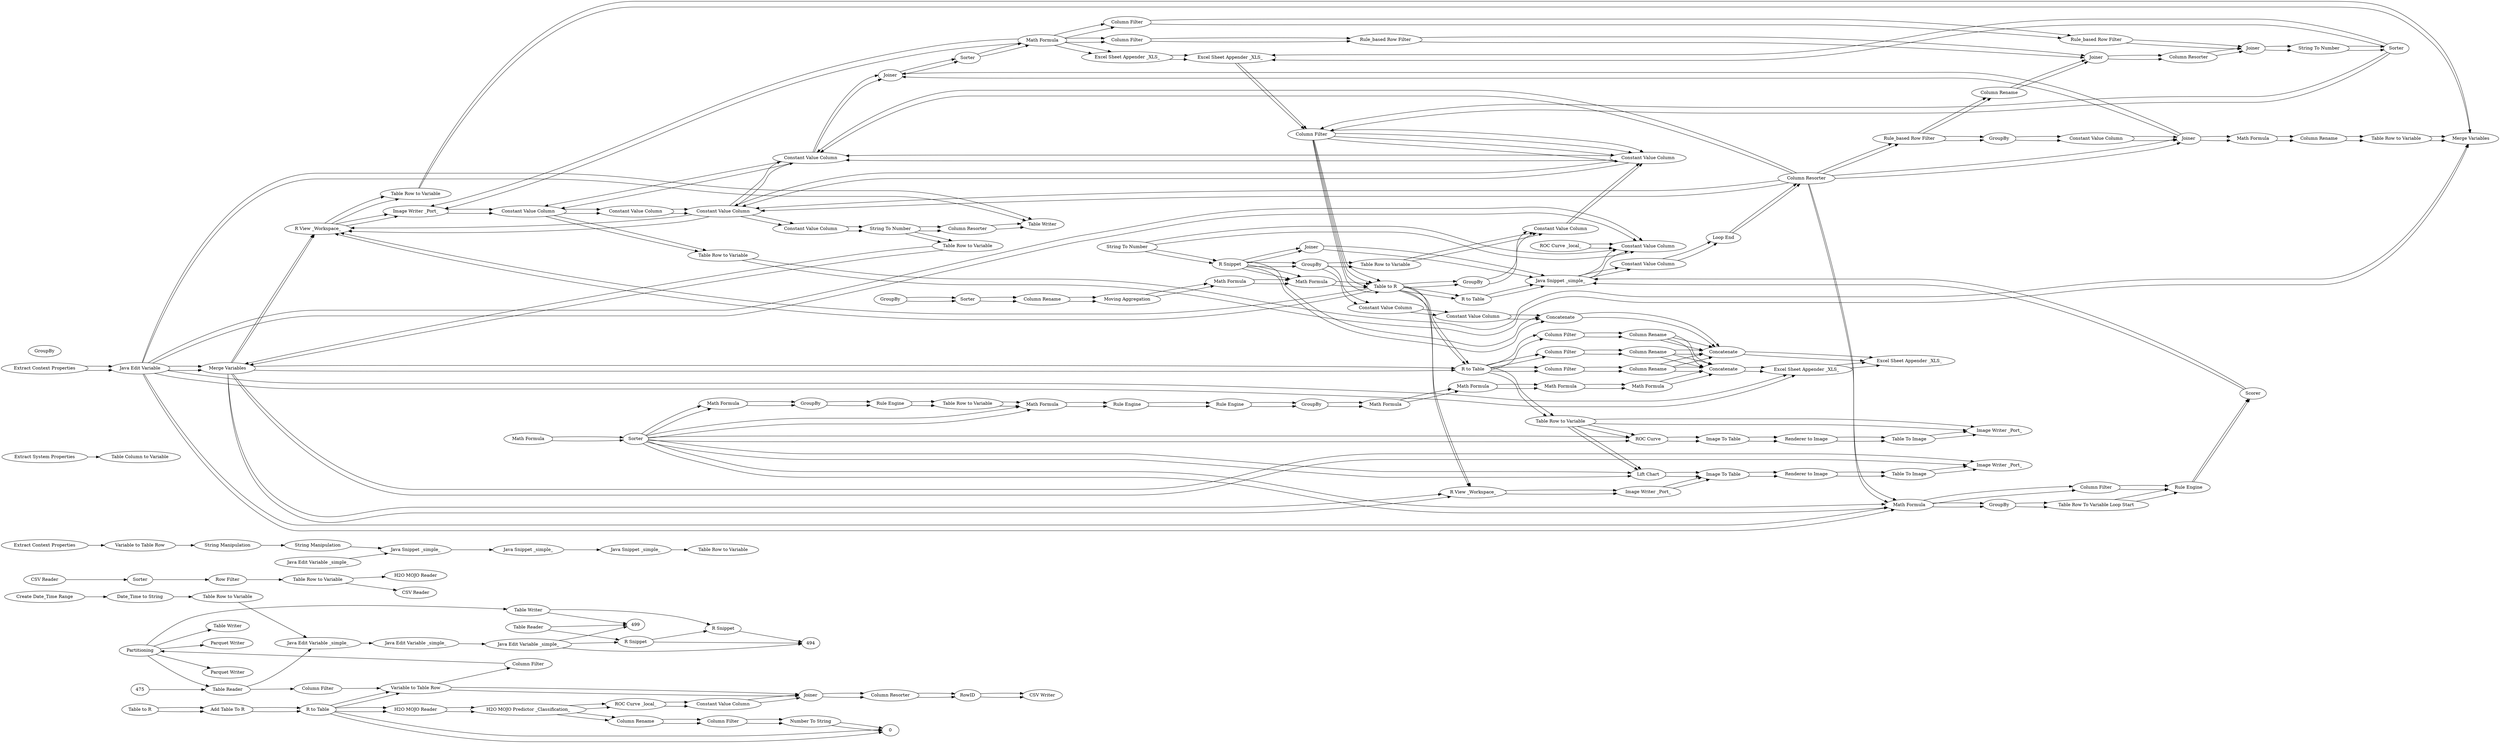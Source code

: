 digraph {
	6 [label="Create Date_Time Range"]
	25 [label="Date_Time to String"]
	26 [label="Table Row to Variable"]
	63 [label="Table Reader"]
	64 [label="Table Reader"]
	67 [label="Integer Input"]
	71 [label="Merge Variables"]
	86 [label="CSV Reader"]
	87 [label=Sorter]
	391 [label="R Snippet"]
	392 [label="R Snippet"]
	394 [label="Java Edit Variable _simple_"]
	471 [label="Row Filter"]
	472 [label="Table Row to Variable"]
	473 [label="H2O MOJO Reader"]
	474 [label="CSV Reader"]
	3 [label="Extract Context Properties"]
	7 [label="Extract System Properties"]
	46 [label="Java Snippet _simple_"]
	47 [label="String Manipulation"]
	48 [label="String Manipulation"]
	50 [label="Variable to Table Row"]
	51 [label="Table Column to Variable"]
	52 [label="Java Snippet _simple_"]
	53 [label="Table Row to Variable"]
	54 [label="Java Snippet _simple_"]
	55 [label="Java Edit Variable _simple_"]
	127 [label="Image Writer _Port_"]
	129 [label=Sorter]
	143 [label="Lift Chart"]
	146 [label="Image Writer _Port_"]
	149 [label="ROC Curve _local_"]
	174 [label="Table Writer"]
	180 [label=GroupBy]
	217 [label="Extract Context Properties"]
	218 [label="Java Edit Variable"]
	219 [label="R Snippet"]
	227 [label="Table to R"]
	228 [label="R View _Workspace_"]
	232 [label="Merge Variables"]
	169 [label="Constant Value Column"]
	170 [label=Joiner]
	219 [label="R Snippet"]
	220 [label=GroupBy]
	221 [label=Sorter]
	222 [label="Moving Aggregation"]
	223 [label="Column Rename"]
	224 [label="Math Formula"]
	225 [label="Math Formula"]
	227 [label="Table to R"]
	229 [label=Joiner]
	230 [label="R to Table"]
	236 [label="Math Formula"]
	237 [label="R to Table"]
	240 [label="Image Writer _Port_"]
	241 [label="Image To Table"]
	242 [label="Renderer to Image"]
	243 [label="Table To Image"]
	244 [label="Image To Table"]
	245 [label="Renderer to Image"]
	246 [label="Table To Image"]
	247 [label="ROC Curve"]
	248 [label="Math Formula"]
	249 [label=GroupBy]
	252 [label="Rule Engine"]
	253 [label="Rule Engine"]
	254 [label="Math Formula"]
	255 [label="Math Formula"]
	256 [label="Math Formula"]
	257 [label="Math Formula"]
	258 [label="Math Formula"]
	260 [label=GroupBy]
	261 [label="Rule Engine"]
	263 [label="Column Filter"]
	264 [label="Column Filter"]
	265 [label="Column Filter"]
	266 [label="Column Rename"]
	267 [label="Column Rename"]
	268 [label="Column Rename"]
	275 [label=GroupBy]
	277 [label="Constant Value Column"]
	278 [label=Concatenate]
	279 [label="Constant Value Column"]
	281 [label="Constant Value Column"]
	229 [label="Java Snippet _simple_"]
	283 [label="Math Formula"]
	285 [label=GroupBy]
	286 [label="Table Row To Variable Loop Start"]
	287 [label="Rule Engine"]
	288 [label="Column Filter"]
	289 [label=Scorer]
	291 [label="Constant Value Column"]
	292 [label="Loop End"]
	293 [label="Column Resorter"]
	295 [label=Sorter]
	297 [label="Math Formula"]
	298 [label=GroupBy]
	299 [label="Constant Value Column"]
	300 [label=Joiner]
	301 [label=Joiner]
	303 [label="Math Formula"]
	304 [label="Rule_based Row Filter"]
	305 [label="Column Filter"]
	307 [label="Merge Variables"]
	308 [label="Rule_based Row Filter"]
	309 [label="Column Filter"]
	310 [label="Rule_based Row Filter"]
	311 [label="Column Filter"]
	312 [label=Joiner]
	315 [label=Sorter]
	317 [label="Column Filter"]
	318 [label="Constant Value Column"]
	319 [label=Joiner]
	320 [label=GroupBy]
	321 [label=Joiner]
	322 [label="Rule_based Row Filter"]
	323 [label="Math Formula"]
	325 [label="Column Rename"]
	326 [label="Column Rename"]
	327 [label=Joiner]
	328 [label="Column Resorter"]
	329 [label="Table Row to Variable"]
	330 [label="Table Row to Variable"]
	331 [label="Table Row to Variable"]
	332 [label="String To Number"]
	333 [label="Excel Sheet Appender _XLS_"]
	334 [label="Excel Sheet Appender _XLS_"]
	299 [label="Constant Value Column"]
	300 [label="Constant Value Column"]
	301 [label="Constant Value Column"]
	302 [label="Constant Value Column"]
	303 [label="R View _Workspace_"]
	304 [label="Image Writer _Port_"]
	305 [label="Constant Value Column"]
	306 [label="Constant Value Column"]
	423 [label="Column Resorter"]
	425 [label=Concatenate]
	426 [label="String To Number"]
	427 [label="Table Row to Variable"]
	428 [label="Table Row to Variable"]
	429 [label="String To Number"]
	430 [label="Table Row to Variable"]
	431 [label="Excel Sheet Appender _XLS_"]
	432 [label="Excel Sheet Appender _XLS_"]
	433 [label="Table Row to Variable"]
	434 [label=Concatenate]
	73 [label="Variable to Table Row"]
	75 [label="H2O MOJO Reader"]
	79 [label=Joiner]
	80 [label="Constant Value Column"]
	81 [label="Column Resorter"]
	82 [label=RowID]
	85 [label="CSV Writer"]
	88 [label="Column Rename"]
	465 [label="Column Filter"]
	467 [label="H2O MOJO Predictor _Classification_"]
	469 [label="ROC Curve _local_"]
	470 [label="Number To String"]
	476 [label="Add Table To R"]
	477 [label="Table to R"]
	478 [label="R to Table"]
	64 [label="Table Writer"]
	65 [label="Table Writer"]
	67 [label=Partitioning]
	69 [label="Parquet Writer"]
	70 [label="Parquet Writer"]
	71 [label="Table Reader"]
	72 [label="Column Filter"]
	73 [label="Rule Engine"]
	74 [label="Column Filter"]
	497 [label="Java Edit Variable _simple_"]
	498 [label="Java Edit Variable _simple_"]
	127 [label="Image Writer _Port_"]
	129 [label=Sorter]
	143 [label="Lift Chart"]
	146 [label="Image Writer _Port_"]
	149 [label="ROC Curve _local_"]
	174 [label="Table Writer"]
	180 [label=GroupBy]
	217 [label="Extract Context Properties"]
	218 [label="Java Edit Variable"]
	219 [label="R Snippet"]
	227 [label="Table to R"]
	228 [label="R View _Workspace_"]
	232 [label="Merge Variables"]
	169 [label="Constant Value Column"]
	170 [label=Joiner]
	219 [label="R Snippet"]
	220 [label=GroupBy]
	221 [label=Sorter]
	222 [label="Moving Aggregation"]
	223 [label="Column Rename"]
	224 [label="Math Formula"]
	225 [label="Math Formula"]
	227 [label="Table to R"]
	229 [label=Joiner]
	230 [label="R to Table"]
	236 [label="Math Formula"]
	237 [label="R to Table"]
	240 [label="Image Writer _Port_"]
	241 [label="Image To Table"]
	242 [label="Renderer to Image"]
	243 [label="Table To Image"]
	244 [label="Image To Table"]
	245 [label="Renderer to Image"]
	246 [label="Table To Image"]
	247 [label="ROC Curve"]
	248 [label="Math Formula"]
	249 [label=GroupBy]
	252 [label="Rule Engine"]
	253 [label="Rule Engine"]
	254 [label="Math Formula"]
	255 [label="Math Formula"]
	256 [label="Math Formula"]
	257 [label="Math Formula"]
	258 [label="Math Formula"]
	260 [label=GroupBy]
	261 [label="Rule Engine"]
	263 [label="Column Filter"]
	264 [label="Column Filter"]
	265 [label="Column Filter"]
	266 [label="Column Rename"]
	267 [label="Column Rename"]
	268 [label="Column Rename"]
	275 [label=GroupBy]
	277 [label="Constant Value Column"]
	278 [label=Concatenate]
	279 [label="Constant Value Column"]
	281 [label="Constant Value Column"]
	229 [label="Java Snippet _simple_"]
	283 [label="Math Formula"]
	285 [label=GroupBy]
	286 [label="Table Row To Variable Loop Start"]
	287 [label="Rule Engine"]
	288 [label="Column Filter"]
	289 [label=Scorer]
	291 [label="Constant Value Column"]
	292 [label="Loop End"]
	293 [label="Column Resorter"]
	295 [label=Sorter]
	297 [label="Math Formula"]
	298 [label=GroupBy]
	299 [label="Constant Value Column"]
	300 [label=Joiner]
	301 [label=Joiner]
	303 [label="Math Formula"]
	304 [label="Rule_based Row Filter"]
	305 [label="Column Filter"]
	307 [label="Merge Variables"]
	308 [label="Rule_based Row Filter"]
	309 [label="Column Filter"]
	310 [label="Rule_based Row Filter"]
	311 [label="Column Filter"]
	312 [label=Joiner]
	315 [label=Sorter]
	317 [label="Column Filter"]
	318 [label="Constant Value Column"]
	319 [label=Joiner]
	320 [label=GroupBy]
	321 [label=Joiner]
	322 [label="Rule_based Row Filter"]
	323 [label="Math Formula"]
	325 [label="Column Rename"]
	326 [label="Column Rename"]
	327 [label=Joiner]
	328 [label="Column Resorter"]
	329 [label="Table Row to Variable"]
	330 [label="Table Row to Variable"]
	331 [label="Table Row to Variable"]
	332 [label="String To Number"]
	333 [label="Excel Sheet Appender _XLS_"]
	334 [label="Excel Sheet Appender _XLS_"]
	299 [label="Constant Value Column"]
	300 [label="Constant Value Column"]
	301 [label="Constant Value Column"]
	302 [label="Constant Value Column"]
	303 [label="R View _Workspace_"]
	304 [label="Image Writer _Port_"]
	305 [label="Constant Value Column"]
	306 [label="Constant Value Column"]
	423 [label="Column Resorter"]
	425 [label=Concatenate]
	426 [label="String To Number"]
	427 [label="Table Row to Variable"]
	428 [label="Table Row to Variable"]
	429 [label="String To Number"]
	430 [label="Table Row to Variable"]
	431 [label="Excel Sheet Appender _XLS_"]
	432 [label="Excel Sheet Appender _XLS_"]
	433 [label="Table Row to Variable"]
	434 [label=Concatenate]
	73 [label="Variable to Table Row"]
	75 [label="H2O MOJO Reader"]
	79 [label=Joiner]
	80 [label="Constant Value Column"]
	81 [label="Column Resorter"]
	82 [label=RowID]
	85 [label="CSV Writer"]
	88 [label="Column Rename"]
	465 [label="Column Filter"]
	467 [label="H2O MOJO Predictor _Classification_"]
	469 [label="ROC Curve _local_"]
	470 [label="Number To String"]
	476 [label="Add Table To R"]
	477 [label="Table to R"]
	478 [label="R to Table"]
	3 -> 50
	7 -> 51
	46 -> 52
	47 -> 46
	48 -> 47
	50 -> 48
	52 -> 54
	54 -> 53
	55 -> 46
	170 -> 229
	219 -> 170
	219 -> 225
	220 -> 221
	221 -> 223
	222 -> 224
	223 -> 222
	224 -> 225
	225 -> 227
	227 -> 230
	229 -> 169
	230 -> 229
	229 -> 291
	283 -> 285
	283 -> 288
	285 -> 286
	286 -> 287
	287 -> 289
	288 -> 287
	289 -> 229
	291 -> 292
	292 -> 293
	293 -> 301
	293 -> 300
	293 -> 283
	293 -> 319
	293 -> 322
	295 -> 297
	297 -> 304
	297 -> 309
	297 -> 311
	297 -> 334
	317 -> 299
	299 -> 301
	300 -> 321
	301 -> 300
	301 -> 303
	303 -> 329
	304 -> 305
	305 -> 330
	308 -> 312
	309 -> 308
	310 -> 327
	311 -> 310
	312 -> 332
	315 -> 317
	315 -> 333
	318 -> 319
	319 -> 323
	319 -> 321
	320 -> 318
	321 -> 295
	322 -> 320
	322 -> 326
	323 -> 325
	325 -> 331
	326 -> 327
	327 -> 328
	328 -> 312
	329 -> 307
	330 -> 307
	331 -> 307
	332 -> 315
	333 -> 317
	334 -> 333
	127 -> 244
	129 -> 258
	129 -> 143
	129 -> 283
	129 -> 247
	129 -> 248
	143 -> 244
	149 -> 169
	180 -> 281
	217 -> 218
	218 -> 169
	218 -> 232
	218 -> 283
	218 -> 174
	218 -> 431
	219 -> 275
	219 -> 278
	227 -> 303
	228 -> 127
	232 -> 237
	232 -> 228
	232 -> 303
	232 -> 146
	227 -> 237
	227 -> 228
	227 -> 180
	236 -> 129
	237 -> 430
	237 -> 265
	237 -> 264
	237 -> 263
	241 -> 242
	242 -> 243
	243 -> 240
	244 -> 245
	245 -> 246
	246 -> 146
	247 -> 241
	248 -> 252
	249 -> 255
	252 -> 253
	253 -> 249
	254 -> 256
	255 -> 254
	256 -> 257
	257 -> 434
	258 -> 260
	260 -> 261
	261 -> 427
	263 -> 267
	264 -> 268
	265 -> 266
	266 -> 425
	266 -> 434
	267 -> 425
	267 -> 434
	268 -> 425
	268 -> 434
	275 -> 279
	275 -> 433
	277 -> 278
	278 -> 425
	279 -> 277
	281 -> 299
	317 -> 299
	317 -> 227
	317 -> 227
	299 -> 300
	300 -> 305
	301 -> 302
	302 -> 429
	303 -> 304
	305 -> 306
	306 -> 301
	423 -> 174
	425 -> 432
	426 -> 169
	426 -> 219
	427 -> 248
	428 -> 232
	429 -> 428
	429 -> 423
	430 -> 143
	430 -> 247
	430 -> 240
	431 -> 432
	433 -> 281
	434 -> 431
	73 -> 79
	75 -> 467
	79 -> 81
	80 -> 79
	81 -> 82
	82 -> 85
	88 -> 465
	465 -> 470
	467 -> 469
	467 -> 88
	469 -> 80
	470 -> 0
	476 -> 478
	477 -> 476
	478 -> 75
	478 -> 73
	478 -> 0
	67 -> 65
	67 -> 64
	67 -> 70
	67 -> 69
	71 -> 72
	72 -> 73
	73 -> 74
	74 -> 67
	170 -> 229
	219 -> 170
	219 -> 225
	220 -> 221
	221 -> 223
	222 -> 224
	223 -> 222
	224 -> 225
	225 -> 227
	227 -> 230
	229 -> 169
	230 -> 229
	229 -> 291
	283 -> 285
	283 -> 288
	285 -> 286
	286 -> 287
	287 -> 289
	288 -> 287
	289 -> 229
	291 -> 292
	292 -> 293
	293 -> 301
	293 -> 300
	293 -> 283
	293 -> 319
	293 -> 322
	295 -> 297
	297 -> 304
	297 -> 309
	297 -> 311
	297 -> 334
	317 -> 299
	299 -> 301
	300 -> 321
	301 -> 300
	301 -> 303
	303 -> 329
	304 -> 305
	305 -> 330
	308 -> 312
	309 -> 308
	310 -> 327
	311 -> 310
	312 -> 332
	315 -> 317
	315 -> 333
	318 -> 319
	319 -> 323
	319 -> 321
	320 -> 318
	321 -> 295
	322 -> 320
	322 -> 326
	323 -> 325
	325 -> 331
	326 -> 327
	327 -> 328
	328 -> 312
	329 -> 307
	330 -> 307
	331 -> 307
	332 -> 315
	333 -> 317
	334 -> 333
	127 -> 244
	129 -> 258
	129 -> 143
	129 -> 283
	129 -> 247
	129 -> 248
	143 -> 244
	149 -> 169
	180 -> 281
	217 -> 218
	218 -> 169
	218 -> 232
	218 -> 283
	218 -> 174
	218 -> 431
	219 -> 275
	219 -> 278
	227 -> 303
	228 -> 127
	232 -> 237
	232 -> 228
	232 -> 303
	232 -> 146
	227 -> 237
	227 -> 228
	227 -> 180
	236 -> 129
	237 -> 430
	237 -> 265
	237 -> 264
	237 -> 263
	241 -> 242
	242 -> 243
	243 -> 240
	244 -> 245
	245 -> 246
	246 -> 146
	247 -> 241
	248 -> 252
	249 -> 255
	252 -> 253
	253 -> 249
	254 -> 256
	255 -> 254
	256 -> 257
	257 -> 434
	258 -> 260
	260 -> 261
	261 -> 427
	263 -> 267
	264 -> 268
	265 -> 266
	266 -> 425
	266 -> 434
	267 -> 425
	267 -> 434
	268 -> 425
	268 -> 434
	275 -> 279
	275 -> 433
	277 -> 278
	278 -> 425
	279 -> 277
	281 -> 299
	317 -> 299
	317 -> 227
	317 -> 227
	299 -> 300
	300 -> 305
	301 -> 302
	302 -> 429
	303 -> 304
	305 -> 306
	306 -> 301
	423 -> 174
	425 -> 432
	426 -> 169
	426 -> 219
	427 -> 248
	428 -> 232
	429 -> 428
	429 -> 423
	430 -> 143
	430 -> 247
	430 -> 240
	431 -> 432
	433 -> 281
	434 -> 431
	73 -> 79
	75 -> 467
	79 -> 81
	80 -> 79
	81 -> 82
	82 -> 85
	88 -> 465
	465 -> 470
	467 -> 469
	467 -> 88
	469 -> 80
	470 -> 0
	476 -> 478
	477 -> 476
	478 -> 75
	478 -> 73
	478 -> 0
	6 -> 25
	25 -> 26
	26 -> 394
	63 -> 499
	63 -> 391
	64 -> 392
	64 -> 499
	67 -> 71
	71 -> 394
	86 -> 87
	87 -> 471
	391 -> 494
	391 -> 392
	392 -> 494
	394 -> 498
	471 -> 472
	472 -> 473
	472 -> 474
	475 -> 71
	497 -> 499
	497 -> 391
	497 -> 494
	498 -> 497
	rankdir=LR
}
